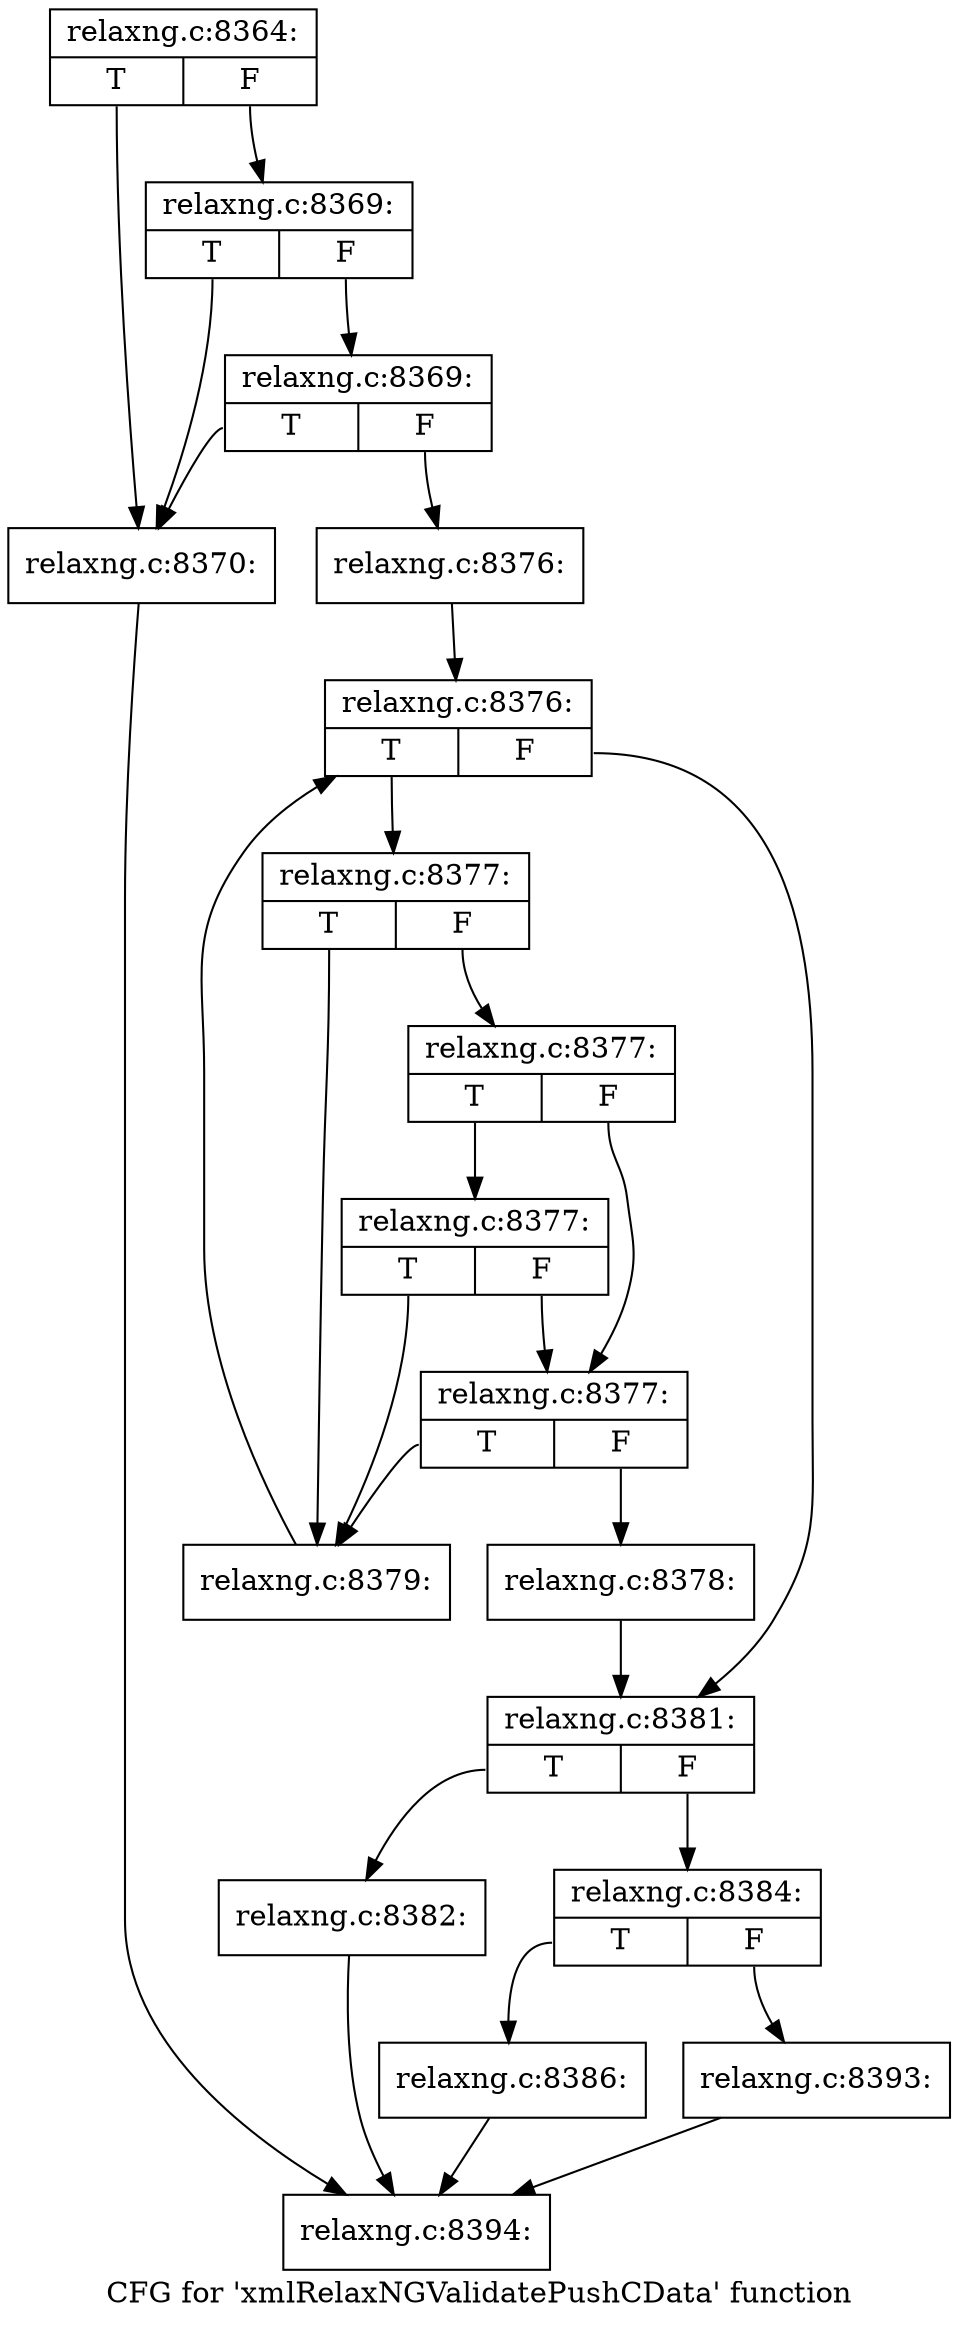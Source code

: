 digraph "CFG for 'xmlRelaxNGValidatePushCData' function" {
	label="CFG for 'xmlRelaxNGValidatePushCData' function";

	Node0x3a4b930 [shape=record,label="{relaxng.c:8364:|{<s0>T|<s1>F}}"];
	Node0x3a4b930:s0 -> Node0x3a50eb0;
	Node0x3a4b930:s1 -> Node0x3a50fd0;
	Node0x3a50fd0 [shape=record,label="{relaxng.c:8369:|{<s0>T|<s1>F}}"];
	Node0x3a50fd0:s0 -> Node0x3a50eb0;
	Node0x3a50fd0:s1 -> Node0x3a50f50;
	Node0x3a50f50 [shape=record,label="{relaxng.c:8369:|{<s0>T|<s1>F}}"];
	Node0x3a50f50:s0 -> Node0x3a50eb0;
	Node0x3a50f50:s1 -> Node0x3a50f00;
	Node0x3a50eb0 [shape=record,label="{relaxng.c:8370:}"];
	Node0x3a50eb0 -> Node0x3a4bb00;
	Node0x3a50f00 [shape=record,label="{relaxng.c:8376:}"];
	Node0x3a50f00 -> Node0x3a519b0;
	Node0x3a519b0 [shape=record,label="{relaxng.c:8376:|{<s0>T|<s1>F}}"];
	Node0x3a519b0:s0 -> Node0x3a52080;
	Node0x3a519b0:s1 -> Node0x38370e0;
	Node0x3a52080 [shape=record,label="{relaxng.c:8377:|{<s0>T|<s1>F}}"];
	Node0x3a52080:s0 -> Node0x3a522c0;
	Node0x3a52080:s1 -> Node0x3a52390;
	Node0x3a52390 [shape=record,label="{relaxng.c:8377:|{<s0>T|<s1>F}}"];
	Node0x3a52390:s0 -> Node0x3a52590;
	Node0x3a52390:s1 -> Node0x3a52310;
	Node0x3a52590 [shape=record,label="{relaxng.c:8377:|{<s0>T|<s1>F}}"];
	Node0x3a52590:s0 -> Node0x3a522c0;
	Node0x3a52590:s1 -> Node0x3a52310;
	Node0x3a52310 [shape=record,label="{relaxng.c:8377:|{<s0>T|<s1>F}}"];
	Node0x3a52310:s0 -> Node0x3a522c0;
	Node0x3a52310:s1 -> Node0x3a52270;
	Node0x3a52270 [shape=record,label="{relaxng.c:8378:}"];
	Node0x3a52270 -> Node0x38370e0;
	Node0x3a522c0 [shape=record,label="{relaxng.c:8379:}"];
	Node0x3a522c0 -> Node0x3a519b0;
	Node0x38370e0 [shape=record,label="{relaxng.c:8381:|{<s0>T|<s1>F}}"];
	Node0x38370e0:s0 -> Node0x3a53010;
	Node0x38370e0:s1 -> Node0x3a53060;
	Node0x3a53010 [shape=record,label="{relaxng.c:8382:}"];
	Node0x3a53010 -> Node0x3a4bb00;
	Node0x3a53060 [shape=record,label="{relaxng.c:8384:|{<s0>T|<s1>F}}"];
	Node0x3a53060:s0 -> Node0x3a53c00;
	Node0x3a53060:s1 -> Node0x3a53c50;
	Node0x3a53c00 [shape=record,label="{relaxng.c:8386:}"];
	Node0x3a53c00 -> Node0x3a4bb00;
	Node0x3a53c50 [shape=record,label="{relaxng.c:8393:}"];
	Node0x3a53c50 -> Node0x3a4bb00;
	Node0x3a4bb00 [shape=record,label="{relaxng.c:8394:}"];
}
